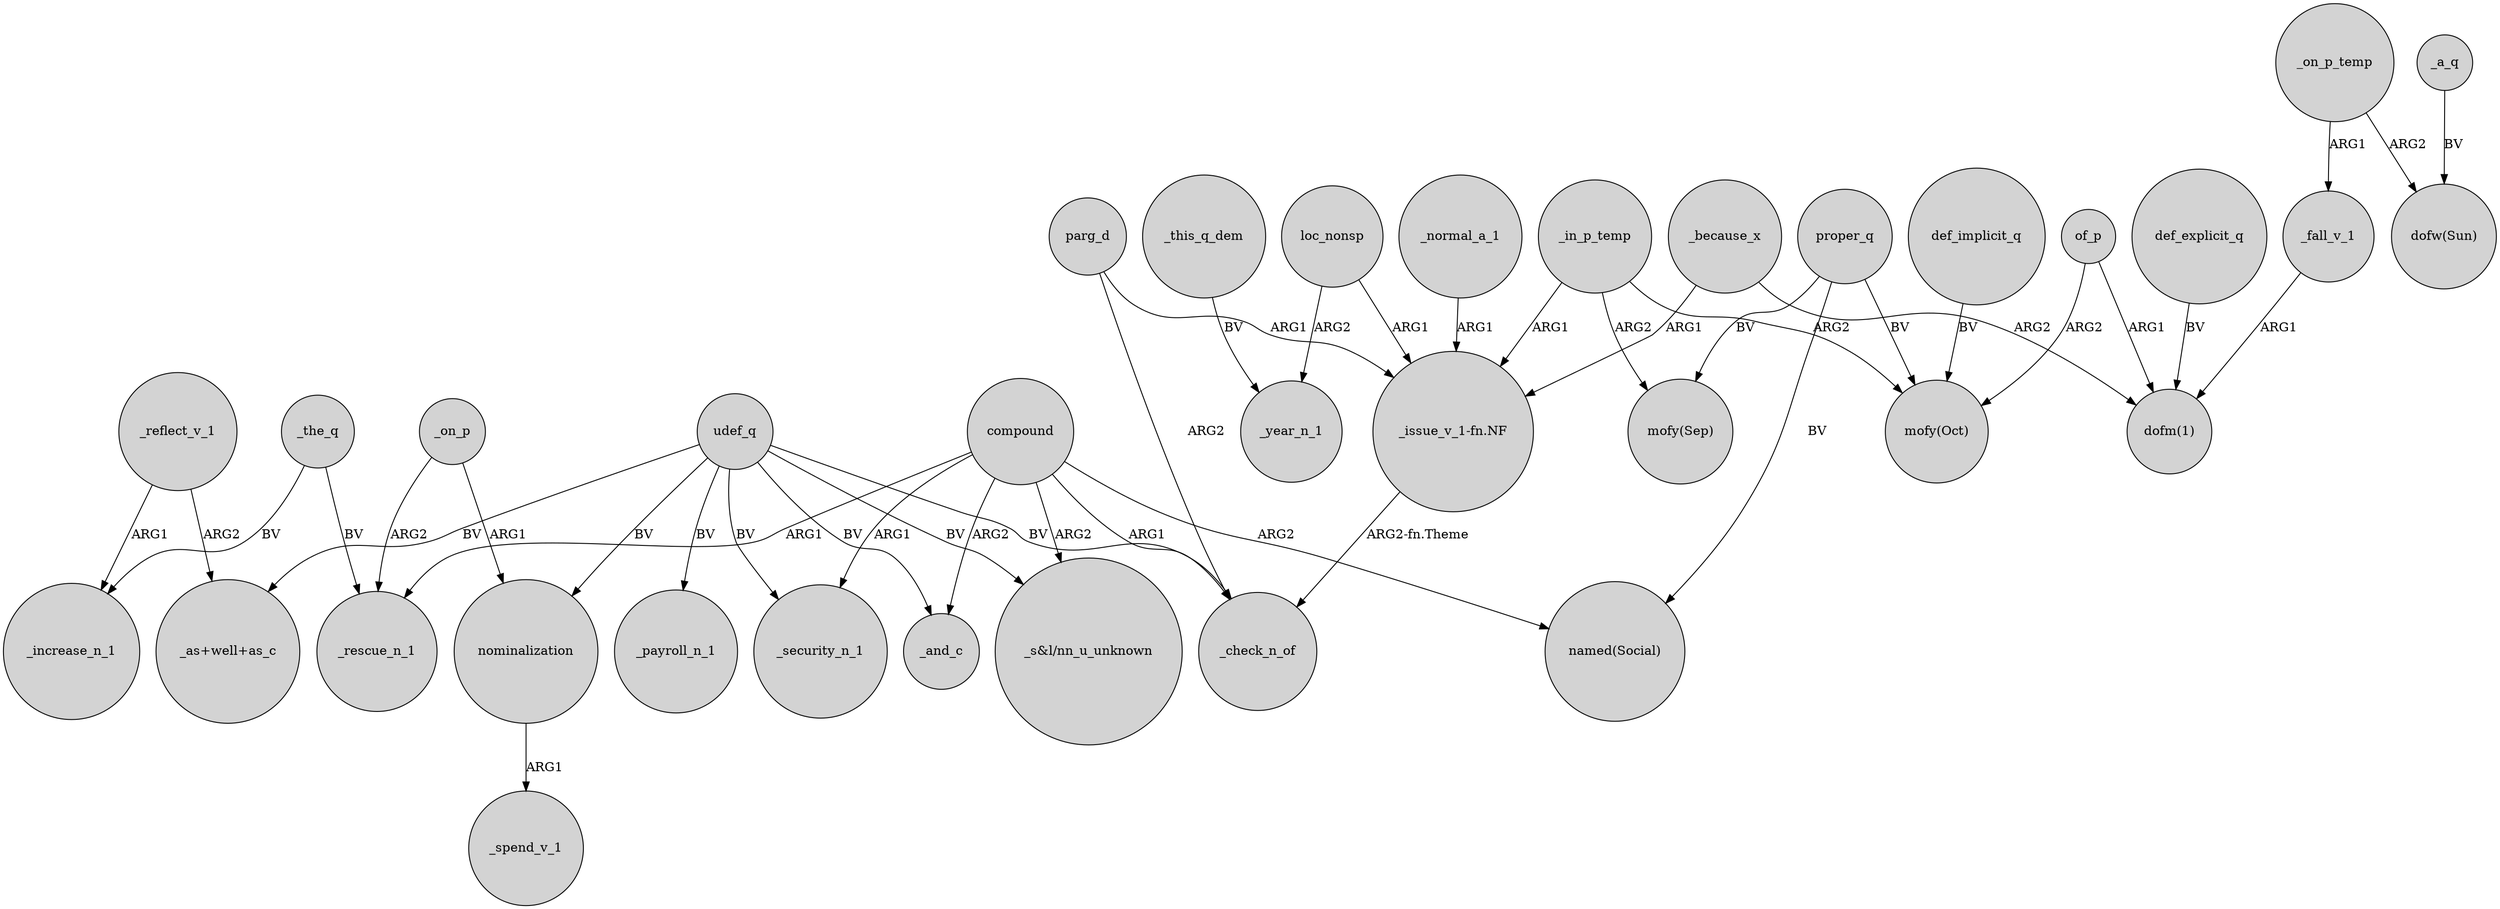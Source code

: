 digraph {
	node [shape=circle style=filled]
	udef_q -> _payroll_n_1 [label=BV]
	loc_nonsp -> "_issue_v_1-fn.NF" [label=ARG1]
	_reflect_v_1 -> "_as+well+as_c" [label=ARG2]
	udef_q -> _check_n_of [label=BV]
	udef_q -> "_as+well+as_c" [label=BV]
	def_implicit_q -> "mofy(Oct)" [label=BV]
	nominalization -> _spend_v_1 [label=ARG1]
	proper_q -> "named(Social)" [label=BV]
	_the_q -> _increase_n_1 [label=BV]
	_on_p -> _rescue_n_1 [label=ARG2]
	_on_p_temp -> "dofw(Sun)" [label=ARG2]
	_in_p_temp -> "mofy(Oct)" [label=ARG2]
	of_p -> "mofy(Oct)" [label=ARG2]
	proper_q -> "mofy(Oct)" [label=BV]
	proper_q -> "mofy(Sep)" [label=BV]
	_on_p -> nominalization [label=ARG1]
	compound -> _security_n_1 [label=ARG1]
	_in_p_temp -> "_issue_v_1-fn.NF" [label=ARG1]
	_because_x -> "_issue_v_1-fn.NF" [label=ARG1]
	compound -> "named(Social)" [label=ARG2]
	compound -> _and_c [label=ARG2]
	parg_d -> "_issue_v_1-fn.NF" [label=ARG1]
	_fall_v_1 -> "dofm(1)" [label=ARG1]
	parg_d -> _check_n_of [label=ARG2]
	udef_q -> "_s&l/nn_u_unknown" [label=BV]
	_because_x -> "dofm(1)" [label=ARG2]
	def_explicit_q -> "dofm(1)" [label=BV]
	_on_p_temp -> _fall_v_1 [label=ARG1]
	loc_nonsp -> _year_n_1 [label=ARG2]
	_a_q -> "dofw(Sun)" [label=BV]
	udef_q -> nominalization [label=BV]
	"_issue_v_1-fn.NF" -> _check_n_of [label="ARG2-fn.Theme"]
	compound -> "_s&l/nn_u_unknown" [label=ARG2]
	compound -> _check_n_of [label=ARG1]
	udef_q -> _and_c [label=BV]
	_reflect_v_1 -> _increase_n_1 [label=ARG1]
	compound -> _rescue_n_1 [label=ARG1]
	_the_q -> _rescue_n_1 [label=BV]
	_normal_a_1 -> "_issue_v_1-fn.NF" [label=ARG1]
	_in_p_temp -> "mofy(Sep)" [label=ARG2]
	udef_q -> _security_n_1 [label=BV]
	of_p -> "dofm(1)" [label=ARG1]
	_this_q_dem -> _year_n_1 [label=BV]
}

